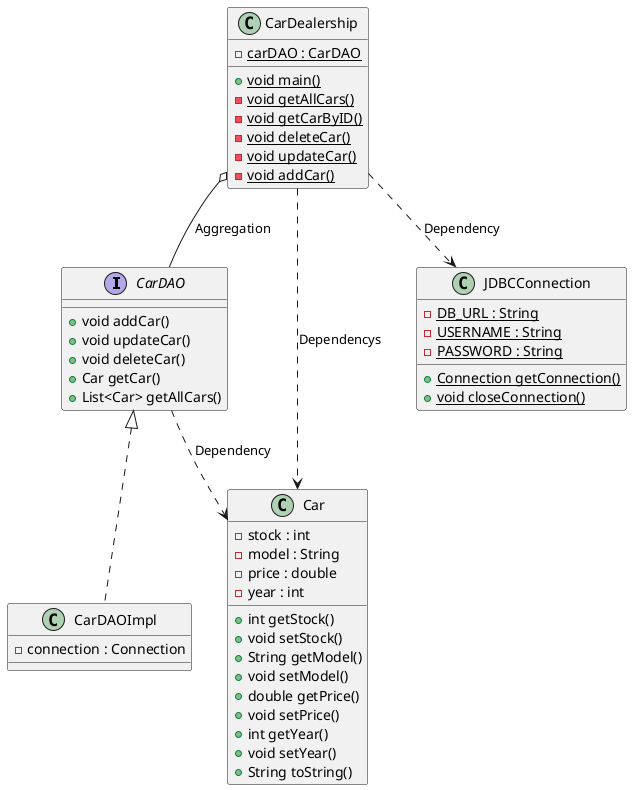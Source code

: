@startuml
'https://plantuml.com/class-diagram

interface CarDAO {
    +void addCar()
    +void updateCar()
    +void deleteCar()
    +Car getCar()
    +List<Car> getAllCars()
}

class CarDAOImpl implements CarDAO {
    -connection : Connection
}

class Car {
    -stock : int
    -model : String
    -price : double
    -year : int
    +int getStock()
    +void setStock()
    +String getModel()
    +void setModel()
    +double getPrice()
    +void setPrice()
    +int getYear()
    +void setYear()
    +String toString()
}

class CarDealership {
    -{static} carDAO : CarDAO
    +{static} void main()
    -{static} void getAllCars()
    -{static} void getCarByID()
    -{static} void deleteCar()
    -{static} void updateCar()
    -{static} void addCar()
}

class JDBCConnection {
    -{static} DB_URL : String
    -{static} USERNAME : String
    -{static} PASSWORD : String
    +{static} Connection getConnection()
    +{static} void closeConnection()
}

CarDealership o-- CarDAO : Aggregation
CarDealership ..> JDBCConnection : Dependency
CarDAO ..> Car : Dependency
CarDealership ..> Car : Dependencys


@enduml